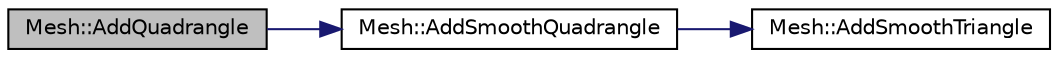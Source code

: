 digraph "Mesh::AddQuadrangle"
{
 // LATEX_PDF_SIZE
  edge [fontname="Helvetica",fontsize="10",labelfontname="Helvetica",labelfontsize="10"];
  node [fontname="Helvetica",fontsize="10",shape=record];
  rankdir="LR";
  Node1 [label="Mesh::AddQuadrangle",height=0.2,width=0.4,color="black", fillcolor="grey75", style="filled", fontcolor="black",tooltip="Add a quadrangle to the geometry."];
  Node1 -> Node2 [color="midnightblue",fontsize="10",style="solid",fontname="Helvetica"];
  Node2 [label="Mesh::AddSmoothQuadrangle",height=0.2,width=0.4,color="black", fillcolor="white", style="filled",URL="$class_mesh.html#a48e99598f0c7b1ba7231e98a07b8d10c",tooltip="Add a smmoth quadrangle to the geometry."];
  Node2 -> Node3 [color="midnightblue",fontsize="10",style="solid",fontname="Helvetica"];
  Node3 [label="Mesh::AddSmoothTriangle",height=0.2,width=0.4,color="black", fillcolor="white", style="filled",URL="$class_mesh.html#a53b06b460860c9f904216f58a4a09b0c",tooltip="Add a smooth triangle to the geometry."];
}
